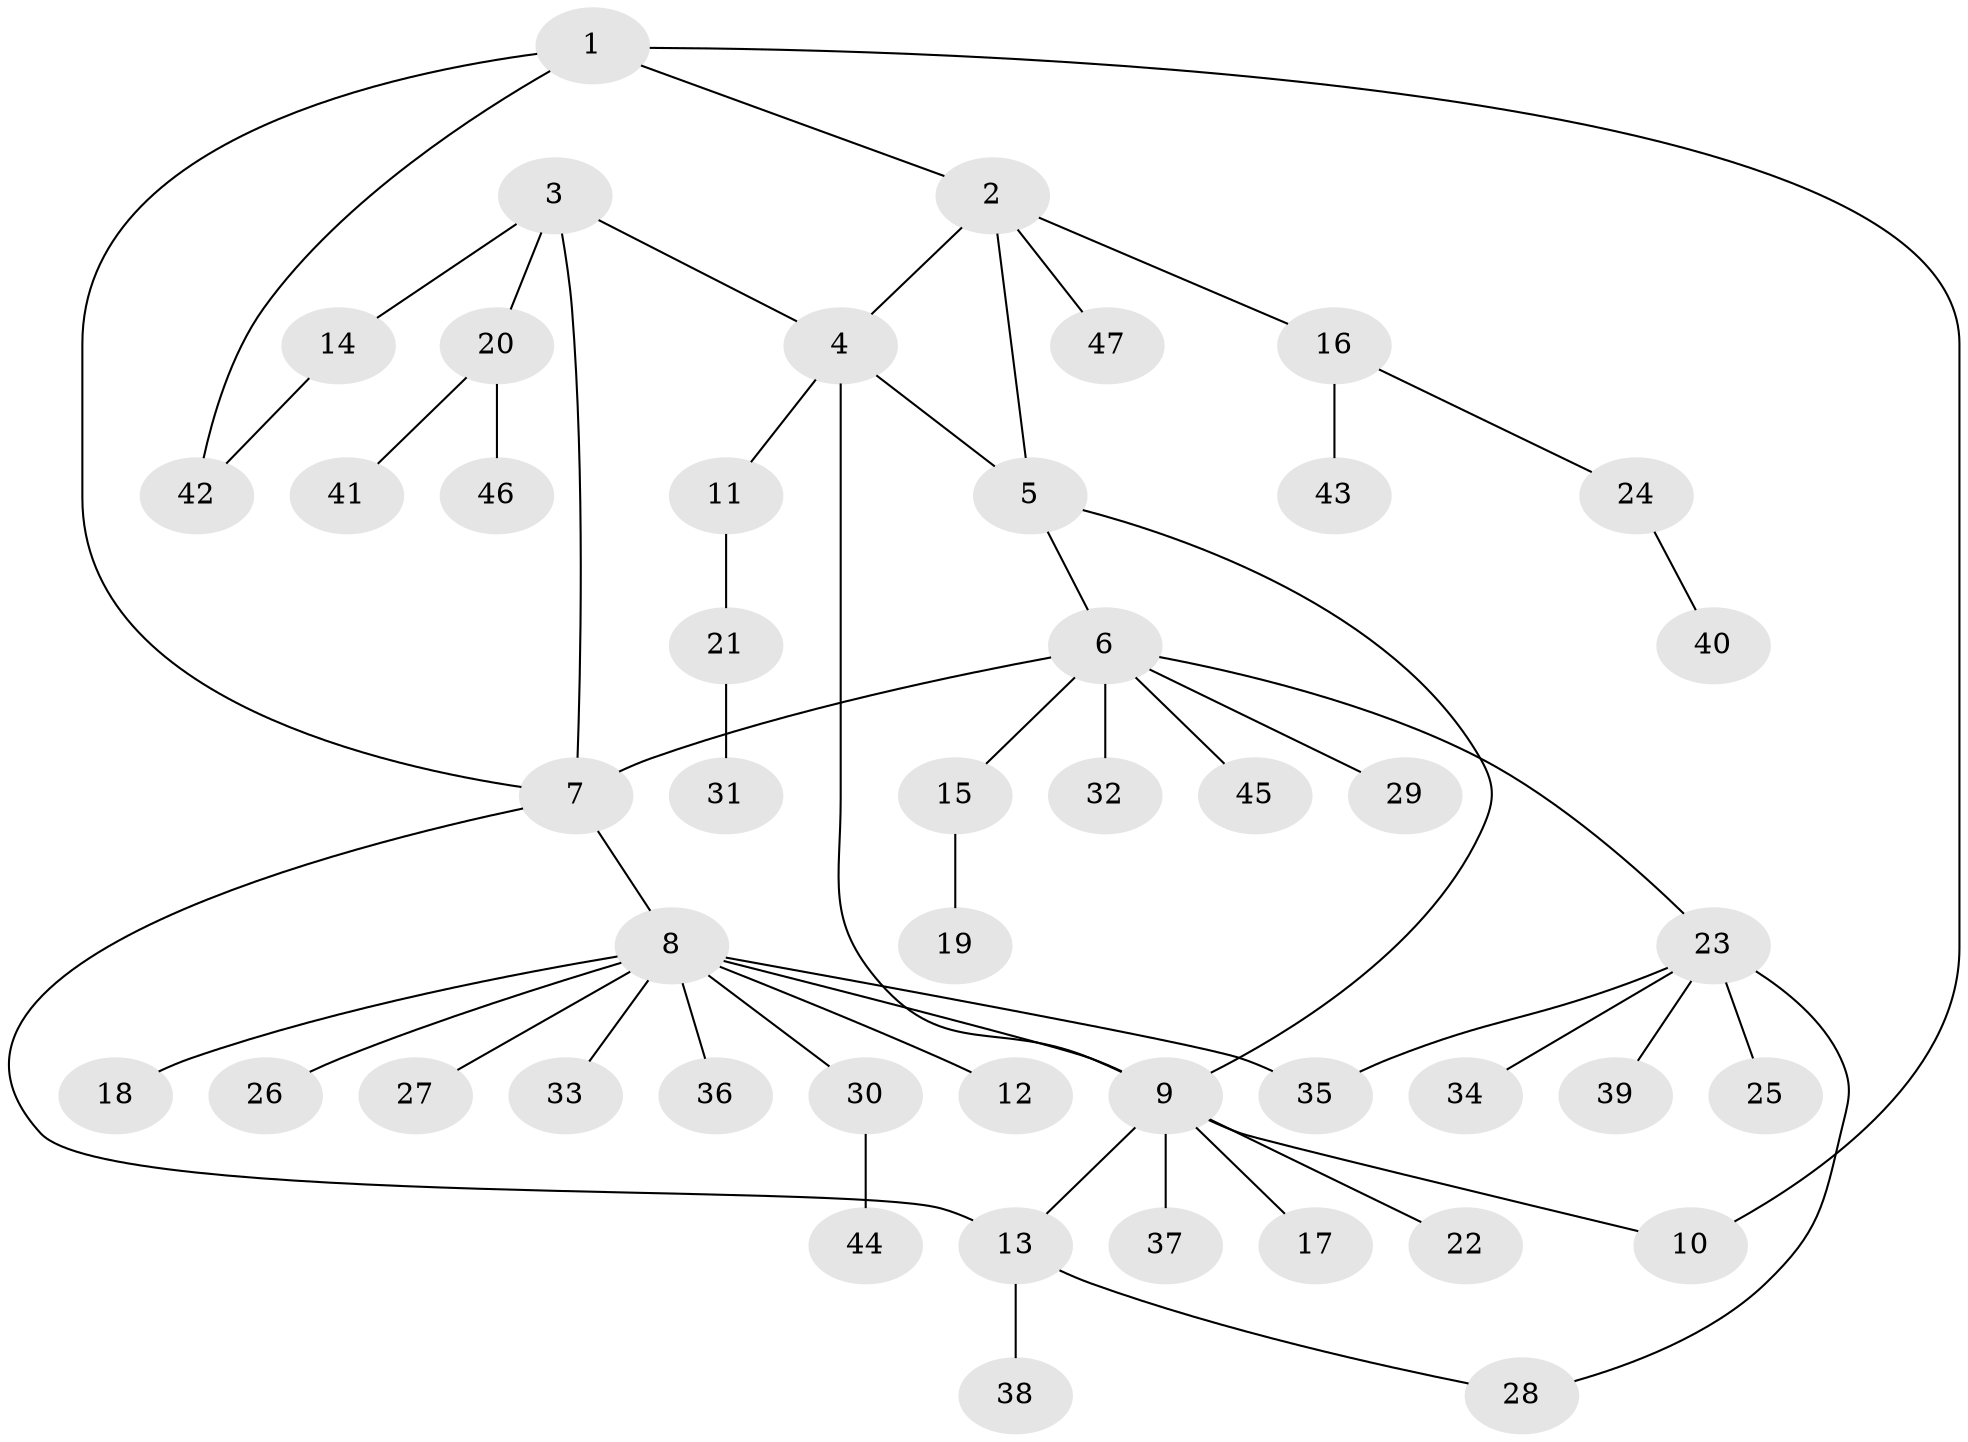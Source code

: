 // Generated by graph-tools (version 1.1) at 2025/11/02/27/25 16:11:36]
// undirected, 47 vertices, 56 edges
graph export_dot {
graph [start="1"]
  node [color=gray90,style=filled];
  1;
  2;
  3;
  4;
  5;
  6;
  7;
  8;
  9;
  10;
  11;
  12;
  13;
  14;
  15;
  16;
  17;
  18;
  19;
  20;
  21;
  22;
  23;
  24;
  25;
  26;
  27;
  28;
  29;
  30;
  31;
  32;
  33;
  34;
  35;
  36;
  37;
  38;
  39;
  40;
  41;
  42;
  43;
  44;
  45;
  46;
  47;
  1 -- 2;
  1 -- 7;
  1 -- 10;
  1 -- 42;
  2 -- 4;
  2 -- 5;
  2 -- 16;
  2 -- 47;
  3 -- 4;
  3 -- 7;
  3 -- 14;
  3 -- 20;
  4 -- 5;
  4 -- 9;
  4 -- 11;
  5 -- 6;
  5 -- 9;
  6 -- 7;
  6 -- 15;
  6 -- 23;
  6 -- 29;
  6 -- 32;
  6 -- 45;
  7 -- 8;
  7 -- 13;
  8 -- 9;
  8 -- 12;
  8 -- 18;
  8 -- 26;
  8 -- 27;
  8 -- 30;
  8 -- 33;
  8 -- 35;
  8 -- 36;
  9 -- 10;
  9 -- 13;
  9 -- 17;
  9 -- 22;
  9 -- 37;
  11 -- 21;
  13 -- 28;
  13 -- 38;
  14 -- 42;
  15 -- 19;
  16 -- 24;
  16 -- 43;
  20 -- 41;
  20 -- 46;
  21 -- 31;
  23 -- 25;
  23 -- 28;
  23 -- 34;
  23 -- 35;
  23 -- 39;
  24 -- 40;
  30 -- 44;
}
